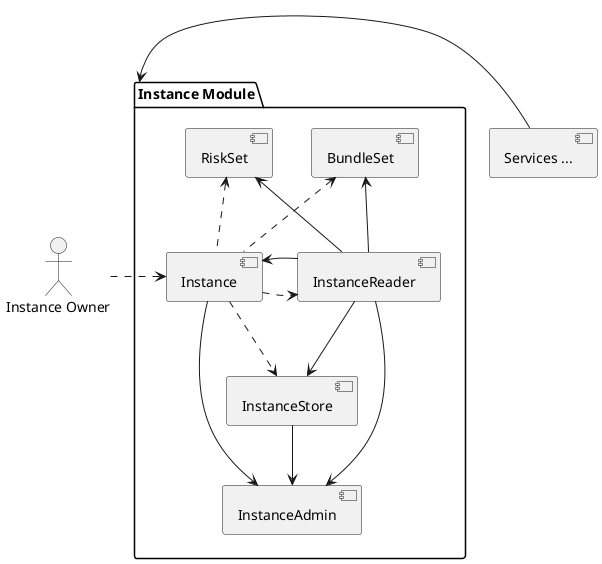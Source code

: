 @startuml

"Instance Owner" as owner

package "Instance Module" as instanceModule {
    [Instance] as instance
    [InstanceReader] as reader
    [InstanceStore] as store
    [BundleSet] as bundleSet
    [RiskSet] as riskSet
    [InstanceAdmin] as admin
}


[Services ...] as services

owner .> instance
instance --> admin
instance ..> store
instance .> reader
bundleSet <.. instance
riskSet <.. instance

reader -> instance
reader --> store
reader --> admin
bundleSet <-- reader
riskSet <-- reader


store --> admin
instanceModule <- services

@enduml